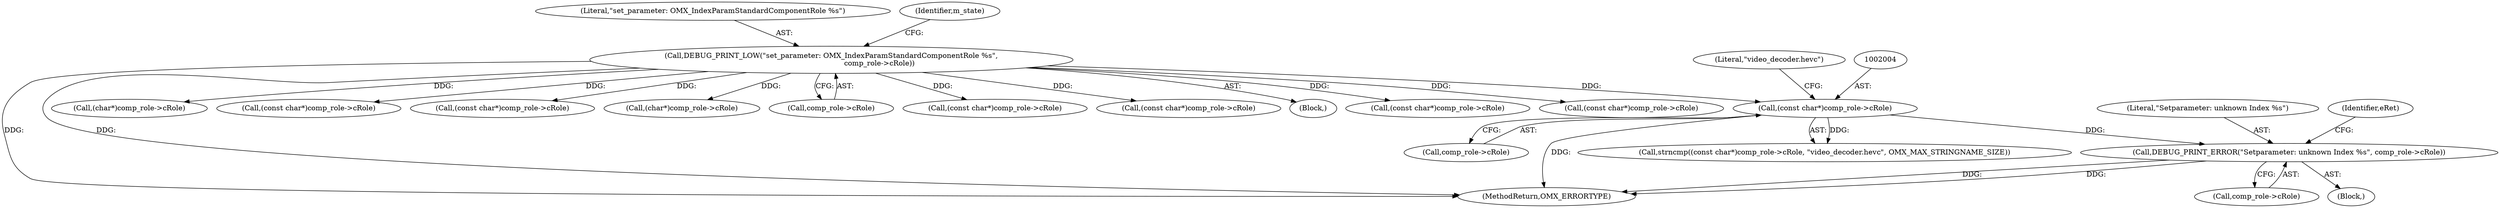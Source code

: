 digraph "0_Android_46e305be6e670a5a0041b0b4861122a0f1aabefa_2@pointer" {
"1002019" [label="(Call,DEBUG_PRINT_ERROR(\"Setparameter: unknown Index %s\", comp_role->cRole))"];
"1002003" [label="(Call,(const char*)comp_role->cRole)"];
"1001637" [label="(Call,DEBUG_PRINT_LOW(\"set_parameter: OMX_IndexParamStandardComponentRole %s\",\n                                          comp_role->cRole))"];
"1002021" [label="(Call,comp_role->cRole)"];
"1002008" [label="(Literal,\"video_decoder.hevc\")"];
"1001919" [label="(Call,(const char*)comp_role->cRole)"];
"1002003" [label="(Call,(const char*)comp_role->cRole)"];
"1003102" [label="(MethodReturn,OMX_ERRORTYPE)"];
"1001710" [label="(Call,(char*)comp_role->cRole)"];
"1001747" [label="(Call,(const char*)comp_role->cRole)"];
"1002002" [label="(Call,strncmp((const char*)comp_role->cRole, \"video_decoder.hevc\", OMX_MAX_STRINGNAME_SIZE))"];
"1001957" [label="(Call,(const char*)comp_role->cRole)"];
"1001638" [label="(Literal,\"set_parameter: OMX_IndexParamStandardComponentRole %s\")"];
"1001673" [label="(Call,(char*)comp_role->cRole)"];
"1001639" [label="(Call,comp_role->cRole)"];
"1001821" [label="(Call,(const char*)comp_role->cRole)"];
"1001784" [label="(Call,(const char*)comp_role->cRole)"];
"1002020" [label="(Literal,\"Setparameter: unknown Index %s\")"];
"1002005" [label="(Call,comp_role->cRole)"];
"1002025" [label="(Identifier,eRet)"];
"1002019" [label="(Call,DEBUG_PRINT_ERROR(\"Setparameter: unknown Index %s\", comp_role->cRole))"];
"1001627" [label="(Block,)"];
"1002018" [label="(Block,)"];
"1001874" [label="(Call,(const char*)comp_role->cRole)"];
"1001645" [label="(Identifier,m_state)"];
"1001637" [label="(Call,DEBUG_PRINT_LOW(\"set_parameter: OMX_IndexParamStandardComponentRole %s\",\n                                          comp_role->cRole))"];
"1002019" -> "1002018"  [label="AST: "];
"1002019" -> "1002021"  [label="CFG: "];
"1002020" -> "1002019"  [label="AST: "];
"1002021" -> "1002019"  [label="AST: "];
"1002025" -> "1002019"  [label="CFG: "];
"1002019" -> "1003102"  [label="DDG: "];
"1002019" -> "1003102"  [label="DDG: "];
"1002003" -> "1002019"  [label="DDG: "];
"1002003" -> "1002002"  [label="AST: "];
"1002003" -> "1002005"  [label="CFG: "];
"1002004" -> "1002003"  [label="AST: "];
"1002005" -> "1002003"  [label="AST: "];
"1002008" -> "1002003"  [label="CFG: "];
"1002003" -> "1003102"  [label="DDG: "];
"1002003" -> "1002002"  [label="DDG: "];
"1001637" -> "1002003"  [label="DDG: "];
"1001637" -> "1001627"  [label="AST: "];
"1001637" -> "1001639"  [label="CFG: "];
"1001638" -> "1001637"  [label="AST: "];
"1001639" -> "1001637"  [label="AST: "];
"1001645" -> "1001637"  [label="CFG: "];
"1001637" -> "1003102"  [label="DDG: "];
"1001637" -> "1003102"  [label="DDG: "];
"1001637" -> "1001673"  [label="DDG: "];
"1001637" -> "1001710"  [label="DDG: "];
"1001637" -> "1001747"  [label="DDG: "];
"1001637" -> "1001784"  [label="DDG: "];
"1001637" -> "1001821"  [label="DDG: "];
"1001637" -> "1001874"  [label="DDG: "];
"1001637" -> "1001919"  [label="DDG: "];
"1001637" -> "1001957"  [label="DDG: "];
}
